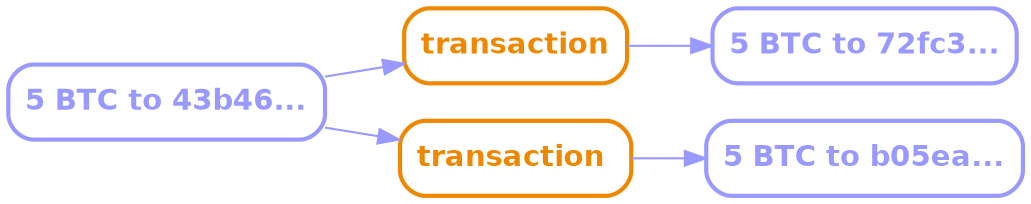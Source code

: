 digraph G {
    rankdir=LR;
    graph [
        K=1.0,
        overlap=false,
        splines = spline,
    ];
    node [
        shape=box
        style="rounded,bold"
        color="#9999ff",
        fontcolor="#9999ff",
        fontname="Helvetica-bold",
    ];
    edge [
        # arrowsize=2,
        color="#9999ff",
    ];
    transaction [color="#ee8800", fontcolor="#ee8800"]
    "transaction " [color="#ee8800", fontcolor="#ee8800"]

    "5 BTC to 43b46..." -> transaction
    "5 BTC to 43b46..." -> "transaction "

    transaction -> "5 BTC to 72fc3..."
    "transaction " -> "5 BTC to b05ea..."
}

